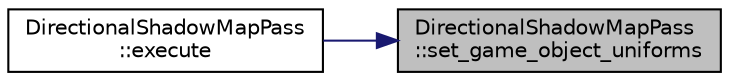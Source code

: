 digraph "DirectionalShadowMapPass::set_game_object_uniforms"
{
 // INTERACTIVE_SVG=YES
 // LATEX_PDF_SIZE
  bgcolor="transparent";
  edge [fontname="Helvetica",fontsize="10",labelfontname="Helvetica",labelfontsize="10"];
  node [fontname="Helvetica",fontsize="10",shape=record];
  rankdir="RL";
  Node1 [label="DirectionalShadowMapPass\l::set_game_object_uniforms",height=0.2,width=0.4,color="black", fillcolor="grey75", style="filled", fontcolor="black",tooltip=" "];
  Node1 -> Node2 [dir="back",color="midnightblue",fontsize="10",style="solid",fontname="Helvetica"];
  Node2 [label="DirectionalShadowMapPass\l::execute",height=0.2,width=0.4,color="black",URL="$de/d56/class_directional_shadow_map_pass.html#a73cc42ba2e2d97181161394275594765",tooltip=" "];
}

